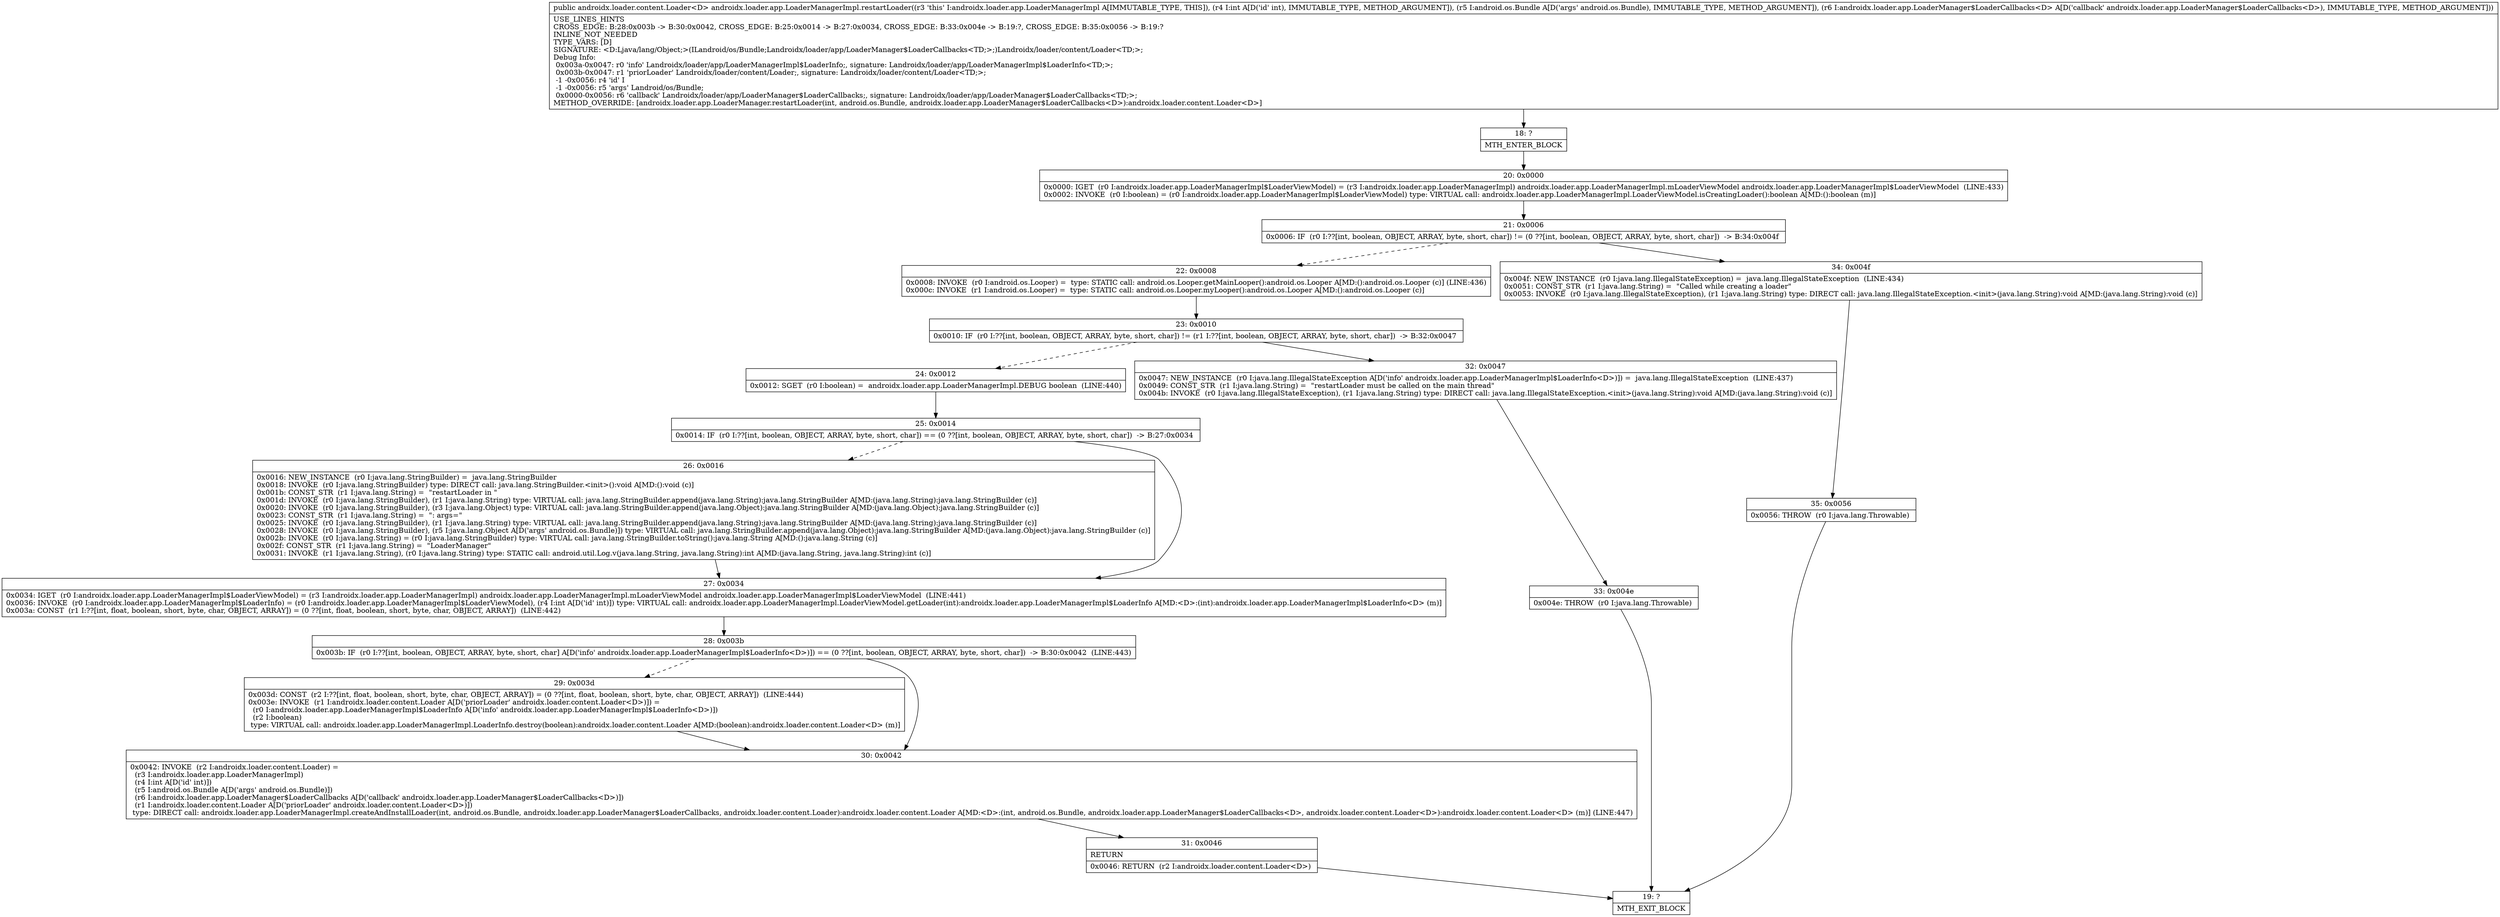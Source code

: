 digraph "CFG forandroidx.loader.app.LoaderManagerImpl.restartLoader(ILandroid\/os\/Bundle;Landroidx\/loader\/app\/LoaderManager$LoaderCallbacks;)Landroidx\/loader\/content\/Loader;" {
Node_18 [shape=record,label="{18\:\ ?|MTH_ENTER_BLOCK\l}"];
Node_20 [shape=record,label="{20\:\ 0x0000|0x0000: IGET  (r0 I:androidx.loader.app.LoaderManagerImpl$LoaderViewModel) = (r3 I:androidx.loader.app.LoaderManagerImpl) androidx.loader.app.LoaderManagerImpl.mLoaderViewModel androidx.loader.app.LoaderManagerImpl$LoaderViewModel  (LINE:433)\l0x0002: INVOKE  (r0 I:boolean) = (r0 I:androidx.loader.app.LoaderManagerImpl$LoaderViewModel) type: VIRTUAL call: androidx.loader.app.LoaderManagerImpl.LoaderViewModel.isCreatingLoader():boolean A[MD:():boolean (m)]\l}"];
Node_21 [shape=record,label="{21\:\ 0x0006|0x0006: IF  (r0 I:??[int, boolean, OBJECT, ARRAY, byte, short, char]) != (0 ??[int, boolean, OBJECT, ARRAY, byte, short, char])  \-\> B:34:0x004f \l}"];
Node_22 [shape=record,label="{22\:\ 0x0008|0x0008: INVOKE  (r0 I:android.os.Looper) =  type: STATIC call: android.os.Looper.getMainLooper():android.os.Looper A[MD:():android.os.Looper (c)] (LINE:436)\l0x000c: INVOKE  (r1 I:android.os.Looper) =  type: STATIC call: android.os.Looper.myLooper():android.os.Looper A[MD:():android.os.Looper (c)]\l}"];
Node_23 [shape=record,label="{23\:\ 0x0010|0x0010: IF  (r0 I:??[int, boolean, OBJECT, ARRAY, byte, short, char]) != (r1 I:??[int, boolean, OBJECT, ARRAY, byte, short, char])  \-\> B:32:0x0047 \l}"];
Node_24 [shape=record,label="{24\:\ 0x0012|0x0012: SGET  (r0 I:boolean) =  androidx.loader.app.LoaderManagerImpl.DEBUG boolean  (LINE:440)\l}"];
Node_25 [shape=record,label="{25\:\ 0x0014|0x0014: IF  (r0 I:??[int, boolean, OBJECT, ARRAY, byte, short, char]) == (0 ??[int, boolean, OBJECT, ARRAY, byte, short, char])  \-\> B:27:0x0034 \l}"];
Node_26 [shape=record,label="{26\:\ 0x0016|0x0016: NEW_INSTANCE  (r0 I:java.lang.StringBuilder) =  java.lang.StringBuilder \l0x0018: INVOKE  (r0 I:java.lang.StringBuilder) type: DIRECT call: java.lang.StringBuilder.\<init\>():void A[MD:():void (c)]\l0x001b: CONST_STR  (r1 I:java.lang.String) =  \"restartLoader in \" \l0x001d: INVOKE  (r0 I:java.lang.StringBuilder), (r1 I:java.lang.String) type: VIRTUAL call: java.lang.StringBuilder.append(java.lang.String):java.lang.StringBuilder A[MD:(java.lang.String):java.lang.StringBuilder (c)]\l0x0020: INVOKE  (r0 I:java.lang.StringBuilder), (r3 I:java.lang.Object) type: VIRTUAL call: java.lang.StringBuilder.append(java.lang.Object):java.lang.StringBuilder A[MD:(java.lang.Object):java.lang.StringBuilder (c)]\l0x0023: CONST_STR  (r1 I:java.lang.String) =  \": args=\" \l0x0025: INVOKE  (r0 I:java.lang.StringBuilder), (r1 I:java.lang.String) type: VIRTUAL call: java.lang.StringBuilder.append(java.lang.String):java.lang.StringBuilder A[MD:(java.lang.String):java.lang.StringBuilder (c)]\l0x0028: INVOKE  (r0 I:java.lang.StringBuilder), (r5 I:java.lang.Object A[D('args' android.os.Bundle)]) type: VIRTUAL call: java.lang.StringBuilder.append(java.lang.Object):java.lang.StringBuilder A[MD:(java.lang.Object):java.lang.StringBuilder (c)]\l0x002b: INVOKE  (r0 I:java.lang.String) = (r0 I:java.lang.StringBuilder) type: VIRTUAL call: java.lang.StringBuilder.toString():java.lang.String A[MD:():java.lang.String (c)]\l0x002f: CONST_STR  (r1 I:java.lang.String) =  \"LoaderManager\" \l0x0031: INVOKE  (r1 I:java.lang.String), (r0 I:java.lang.String) type: STATIC call: android.util.Log.v(java.lang.String, java.lang.String):int A[MD:(java.lang.String, java.lang.String):int (c)]\l}"];
Node_27 [shape=record,label="{27\:\ 0x0034|0x0034: IGET  (r0 I:androidx.loader.app.LoaderManagerImpl$LoaderViewModel) = (r3 I:androidx.loader.app.LoaderManagerImpl) androidx.loader.app.LoaderManagerImpl.mLoaderViewModel androidx.loader.app.LoaderManagerImpl$LoaderViewModel  (LINE:441)\l0x0036: INVOKE  (r0 I:androidx.loader.app.LoaderManagerImpl$LoaderInfo) = (r0 I:androidx.loader.app.LoaderManagerImpl$LoaderViewModel), (r4 I:int A[D('id' int)]) type: VIRTUAL call: androidx.loader.app.LoaderManagerImpl.LoaderViewModel.getLoader(int):androidx.loader.app.LoaderManagerImpl$LoaderInfo A[MD:\<D\>:(int):androidx.loader.app.LoaderManagerImpl$LoaderInfo\<D\> (m)]\l0x003a: CONST  (r1 I:??[int, float, boolean, short, byte, char, OBJECT, ARRAY]) = (0 ??[int, float, boolean, short, byte, char, OBJECT, ARRAY])  (LINE:442)\l}"];
Node_28 [shape=record,label="{28\:\ 0x003b|0x003b: IF  (r0 I:??[int, boolean, OBJECT, ARRAY, byte, short, char] A[D('info' androidx.loader.app.LoaderManagerImpl$LoaderInfo\<D\>)]) == (0 ??[int, boolean, OBJECT, ARRAY, byte, short, char])  \-\> B:30:0x0042  (LINE:443)\l}"];
Node_29 [shape=record,label="{29\:\ 0x003d|0x003d: CONST  (r2 I:??[int, float, boolean, short, byte, char, OBJECT, ARRAY]) = (0 ??[int, float, boolean, short, byte, char, OBJECT, ARRAY])  (LINE:444)\l0x003e: INVOKE  (r1 I:androidx.loader.content.Loader A[D('priorLoader' androidx.loader.content.Loader\<D\>)]) = \l  (r0 I:androidx.loader.app.LoaderManagerImpl$LoaderInfo A[D('info' androidx.loader.app.LoaderManagerImpl$LoaderInfo\<D\>)])\l  (r2 I:boolean)\l type: VIRTUAL call: androidx.loader.app.LoaderManagerImpl.LoaderInfo.destroy(boolean):androidx.loader.content.Loader A[MD:(boolean):androidx.loader.content.Loader\<D\> (m)]\l}"];
Node_30 [shape=record,label="{30\:\ 0x0042|0x0042: INVOKE  (r2 I:androidx.loader.content.Loader) = \l  (r3 I:androidx.loader.app.LoaderManagerImpl)\l  (r4 I:int A[D('id' int)])\l  (r5 I:android.os.Bundle A[D('args' android.os.Bundle)])\l  (r6 I:androidx.loader.app.LoaderManager$LoaderCallbacks A[D('callback' androidx.loader.app.LoaderManager$LoaderCallbacks\<D\>)])\l  (r1 I:androidx.loader.content.Loader A[D('priorLoader' androidx.loader.content.Loader\<D\>)])\l type: DIRECT call: androidx.loader.app.LoaderManagerImpl.createAndInstallLoader(int, android.os.Bundle, androidx.loader.app.LoaderManager$LoaderCallbacks, androidx.loader.content.Loader):androidx.loader.content.Loader A[MD:\<D\>:(int, android.os.Bundle, androidx.loader.app.LoaderManager$LoaderCallbacks\<D\>, androidx.loader.content.Loader\<D\>):androidx.loader.content.Loader\<D\> (m)] (LINE:447)\l}"];
Node_31 [shape=record,label="{31\:\ 0x0046|RETURN\l|0x0046: RETURN  (r2 I:androidx.loader.content.Loader\<D\>) \l}"];
Node_19 [shape=record,label="{19\:\ ?|MTH_EXIT_BLOCK\l}"];
Node_32 [shape=record,label="{32\:\ 0x0047|0x0047: NEW_INSTANCE  (r0 I:java.lang.IllegalStateException A[D('info' androidx.loader.app.LoaderManagerImpl$LoaderInfo\<D\>)]) =  java.lang.IllegalStateException  (LINE:437)\l0x0049: CONST_STR  (r1 I:java.lang.String) =  \"restartLoader must be called on the main thread\" \l0x004b: INVOKE  (r0 I:java.lang.IllegalStateException), (r1 I:java.lang.String) type: DIRECT call: java.lang.IllegalStateException.\<init\>(java.lang.String):void A[MD:(java.lang.String):void (c)]\l}"];
Node_33 [shape=record,label="{33\:\ 0x004e|0x004e: THROW  (r0 I:java.lang.Throwable) \l}"];
Node_34 [shape=record,label="{34\:\ 0x004f|0x004f: NEW_INSTANCE  (r0 I:java.lang.IllegalStateException) =  java.lang.IllegalStateException  (LINE:434)\l0x0051: CONST_STR  (r1 I:java.lang.String) =  \"Called while creating a loader\" \l0x0053: INVOKE  (r0 I:java.lang.IllegalStateException), (r1 I:java.lang.String) type: DIRECT call: java.lang.IllegalStateException.\<init\>(java.lang.String):void A[MD:(java.lang.String):void (c)]\l}"];
Node_35 [shape=record,label="{35\:\ 0x0056|0x0056: THROW  (r0 I:java.lang.Throwable) \l}"];
MethodNode[shape=record,label="{public androidx.loader.content.Loader\<D\> androidx.loader.app.LoaderManagerImpl.restartLoader((r3 'this' I:androidx.loader.app.LoaderManagerImpl A[IMMUTABLE_TYPE, THIS]), (r4 I:int A[D('id' int), IMMUTABLE_TYPE, METHOD_ARGUMENT]), (r5 I:android.os.Bundle A[D('args' android.os.Bundle), IMMUTABLE_TYPE, METHOD_ARGUMENT]), (r6 I:androidx.loader.app.LoaderManager$LoaderCallbacks\<D\> A[D('callback' androidx.loader.app.LoaderManager$LoaderCallbacks\<D\>), IMMUTABLE_TYPE, METHOD_ARGUMENT]))  | USE_LINES_HINTS\lCROSS_EDGE: B:28:0x003b \-\> B:30:0x0042, CROSS_EDGE: B:25:0x0014 \-\> B:27:0x0034, CROSS_EDGE: B:33:0x004e \-\> B:19:?, CROSS_EDGE: B:35:0x0056 \-\> B:19:?\lINLINE_NOT_NEEDED\lTYPE_VARS: [D]\lSIGNATURE: \<D:Ljava\/lang\/Object;\>(ILandroid\/os\/Bundle;Landroidx\/loader\/app\/LoaderManager$LoaderCallbacks\<TD;\>;)Landroidx\/loader\/content\/Loader\<TD;\>;\lDebug Info:\l  0x003a\-0x0047: r0 'info' Landroidx\/loader\/app\/LoaderManagerImpl$LoaderInfo;, signature: Landroidx\/loader\/app\/LoaderManagerImpl$LoaderInfo\<TD;\>;\l  0x003b\-0x0047: r1 'priorLoader' Landroidx\/loader\/content\/Loader;, signature: Landroidx\/loader\/content\/Loader\<TD;\>;\l  \-1 \-0x0056: r4 'id' I\l  \-1 \-0x0056: r5 'args' Landroid\/os\/Bundle;\l  0x0000\-0x0056: r6 'callback' Landroidx\/loader\/app\/LoaderManager$LoaderCallbacks;, signature: Landroidx\/loader\/app\/LoaderManager$LoaderCallbacks\<TD;\>;\lMETHOD_OVERRIDE: [androidx.loader.app.LoaderManager.restartLoader(int, android.os.Bundle, androidx.loader.app.LoaderManager$LoaderCallbacks\<D\>):androidx.loader.content.Loader\<D\>]\l}"];
MethodNode -> Node_18;Node_18 -> Node_20;
Node_20 -> Node_21;
Node_21 -> Node_22[style=dashed];
Node_21 -> Node_34;
Node_22 -> Node_23;
Node_23 -> Node_24[style=dashed];
Node_23 -> Node_32;
Node_24 -> Node_25;
Node_25 -> Node_26[style=dashed];
Node_25 -> Node_27;
Node_26 -> Node_27;
Node_27 -> Node_28;
Node_28 -> Node_29[style=dashed];
Node_28 -> Node_30;
Node_29 -> Node_30;
Node_30 -> Node_31;
Node_31 -> Node_19;
Node_32 -> Node_33;
Node_33 -> Node_19;
Node_34 -> Node_35;
Node_35 -> Node_19;
}

